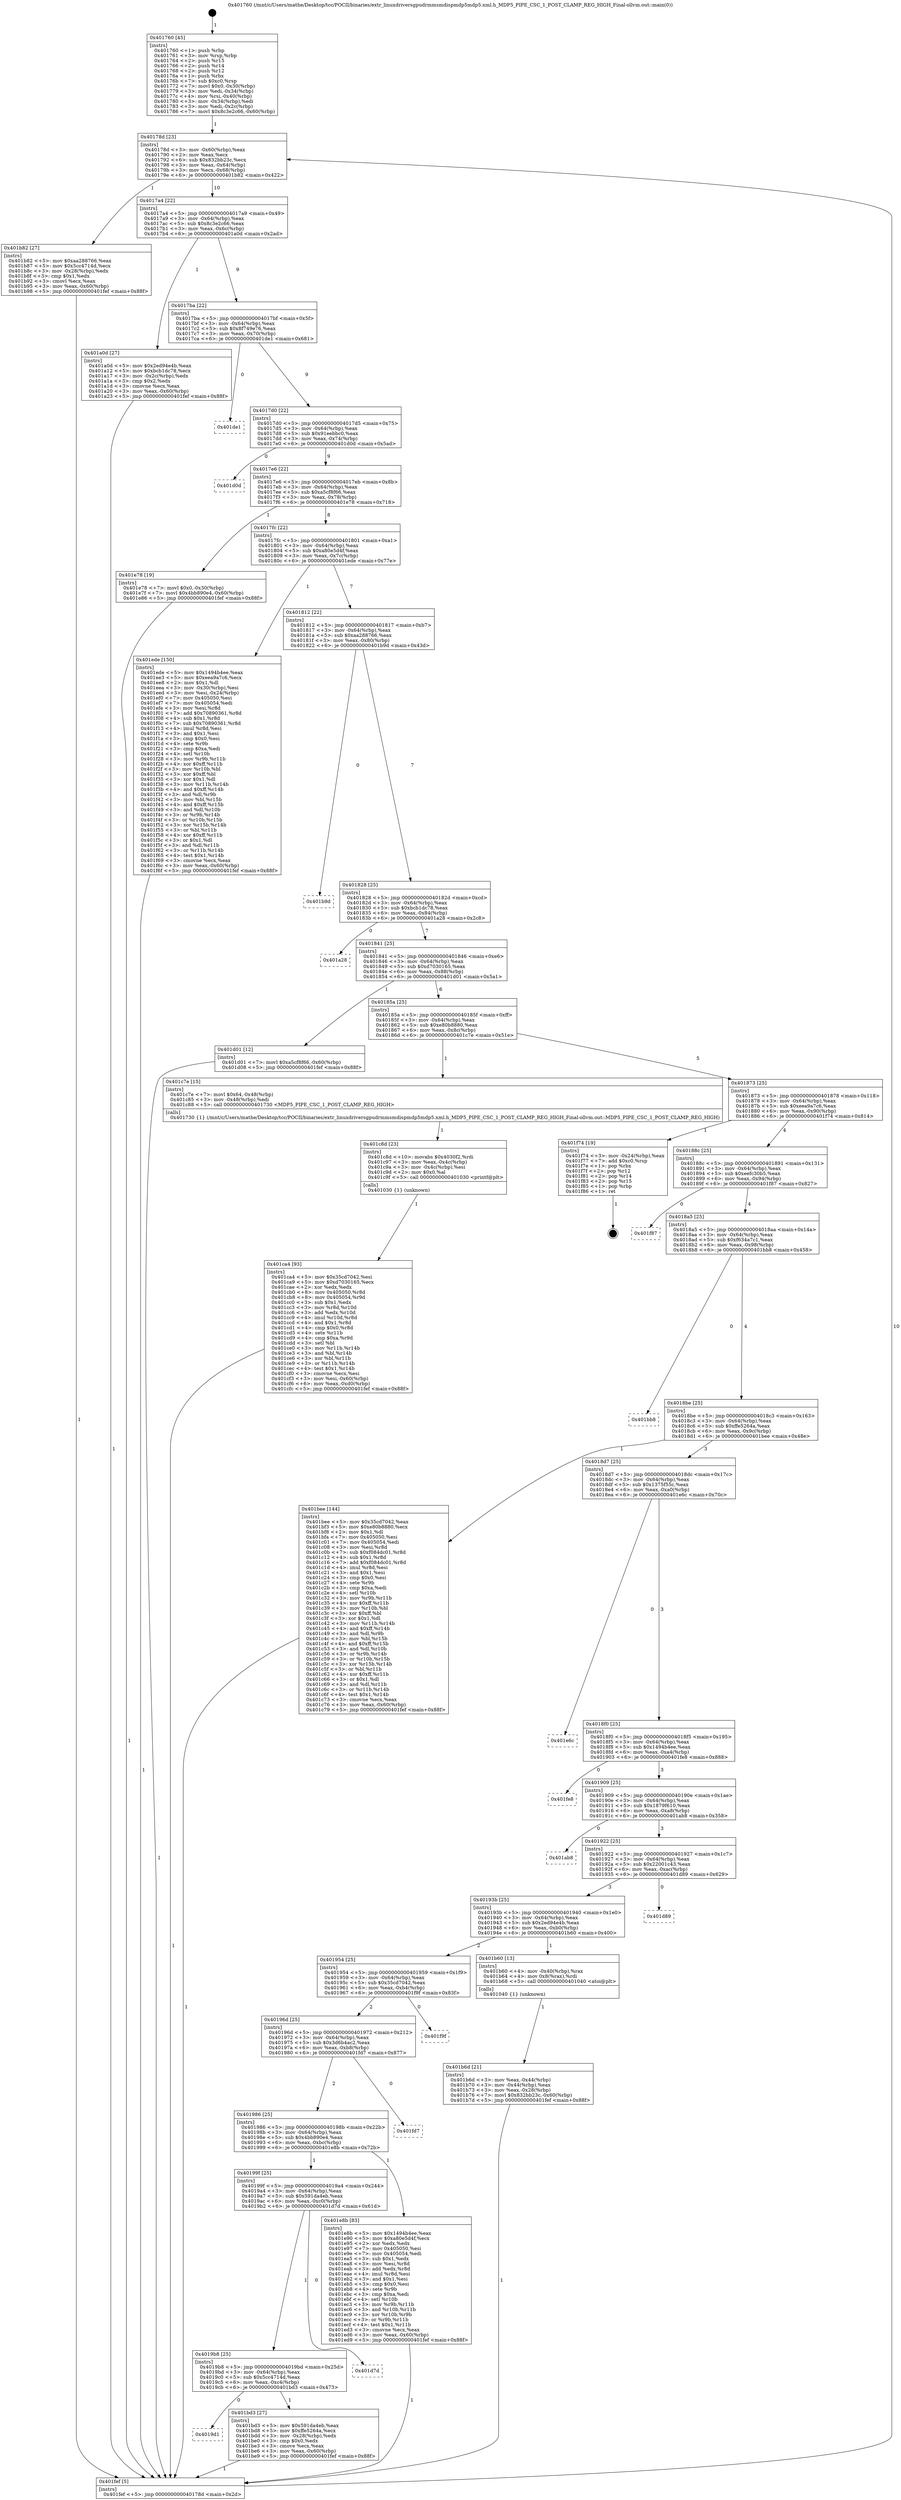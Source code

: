 digraph "0x401760" {
  label = "0x401760 (/mnt/c/Users/mathe/Desktop/tcc/POCII/binaries/extr_linuxdriversgpudrmmsmdispmdp5mdp5.xml.h_MDP5_PIPE_CSC_1_POST_CLAMP_REG_HIGH_Final-ollvm.out::main(0))"
  labelloc = "t"
  node[shape=record]

  Entry [label="",width=0.3,height=0.3,shape=circle,fillcolor=black,style=filled]
  "0x40178d" [label="{
     0x40178d [23]\l
     | [instrs]\l
     &nbsp;&nbsp;0x40178d \<+3\>: mov -0x60(%rbp),%eax\l
     &nbsp;&nbsp;0x401790 \<+2\>: mov %eax,%ecx\l
     &nbsp;&nbsp;0x401792 \<+6\>: sub $0x832bb23c,%ecx\l
     &nbsp;&nbsp;0x401798 \<+3\>: mov %eax,-0x64(%rbp)\l
     &nbsp;&nbsp;0x40179b \<+3\>: mov %ecx,-0x68(%rbp)\l
     &nbsp;&nbsp;0x40179e \<+6\>: je 0000000000401b82 \<main+0x422\>\l
  }"]
  "0x401b82" [label="{
     0x401b82 [27]\l
     | [instrs]\l
     &nbsp;&nbsp;0x401b82 \<+5\>: mov $0xaa288766,%eax\l
     &nbsp;&nbsp;0x401b87 \<+5\>: mov $0x5cc4714d,%ecx\l
     &nbsp;&nbsp;0x401b8c \<+3\>: mov -0x28(%rbp),%edx\l
     &nbsp;&nbsp;0x401b8f \<+3\>: cmp $0x1,%edx\l
     &nbsp;&nbsp;0x401b92 \<+3\>: cmovl %ecx,%eax\l
     &nbsp;&nbsp;0x401b95 \<+3\>: mov %eax,-0x60(%rbp)\l
     &nbsp;&nbsp;0x401b98 \<+5\>: jmp 0000000000401fef \<main+0x88f\>\l
  }"]
  "0x4017a4" [label="{
     0x4017a4 [22]\l
     | [instrs]\l
     &nbsp;&nbsp;0x4017a4 \<+5\>: jmp 00000000004017a9 \<main+0x49\>\l
     &nbsp;&nbsp;0x4017a9 \<+3\>: mov -0x64(%rbp),%eax\l
     &nbsp;&nbsp;0x4017ac \<+5\>: sub $0x8c3e2c66,%eax\l
     &nbsp;&nbsp;0x4017b1 \<+3\>: mov %eax,-0x6c(%rbp)\l
     &nbsp;&nbsp;0x4017b4 \<+6\>: je 0000000000401a0d \<main+0x2ad\>\l
  }"]
  Exit [label="",width=0.3,height=0.3,shape=circle,fillcolor=black,style=filled,peripheries=2]
  "0x401a0d" [label="{
     0x401a0d [27]\l
     | [instrs]\l
     &nbsp;&nbsp;0x401a0d \<+5\>: mov $0x2ed94e4b,%eax\l
     &nbsp;&nbsp;0x401a12 \<+5\>: mov $0xbcb1dc78,%ecx\l
     &nbsp;&nbsp;0x401a17 \<+3\>: mov -0x2c(%rbp),%edx\l
     &nbsp;&nbsp;0x401a1a \<+3\>: cmp $0x2,%edx\l
     &nbsp;&nbsp;0x401a1d \<+3\>: cmovne %ecx,%eax\l
     &nbsp;&nbsp;0x401a20 \<+3\>: mov %eax,-0x60(%rbp)\l
     &nbsp;&nbsp;0x401a23 \<+5\>: jmp 0000000000401fef \<main+0x88f\>\l
  }"]
  "0x4017ba" [label="{
     0x4017ba [22]\l
     | [instrs]\l
     &nbsp;&nbsp;0x4017ba \<+5\>: jmp 00000000004017bf \<main+0x5f\>\l
     &nbsp;&nbsp;0x4017bf \<+3\>: mov -0x64(%rbp),%eax\l
     &nbsp;&nbsp;0x4017c2 \<+5\>: sub $0x8f749e76,%eax\l
     &nbsp;&nbsp;0x4017c7 \<+3\>: mov %eax,-0x70(%rbp)\l
     &nbsp;&nbsp;0x4017ca \<+6\>: je 0000000000401de1 \<main+0x681\>\l
  }"]
  "0x401fef" [label="{
     0x401fef [5]\l
     | [instrs]\l
     &nbsp;&nbsp;0x401fef \<+5\>: jmp 000000000040178d \<main+0x2d\>\l
  }"]
  "0x401760" [label="{
     0x401760 [45]\l
     | [instrs]\l
     &nbsp;&nbsp;0x401760 \<+1\>: push %rbp\l
     &nbsp;&nbsp;0x401761 \<+3\>: mov %rsp,%rbp\l
     &nbsp;&nbsp;0x401764 \<+2\>: push %r15\l
     &nbsp;&nbsp;0x401766 \<+2\>: push %r14\l
     &nbsp;&nbsp;0x401768 \<+2\>: push %r12\l
     &nbsp;&nbsp;0x40176a \<+1\>: push %rbx\l
     &nbsp;&nbsp;0x40176b \<+7\>: sub $0xc0,%rsp\l
     &nbsp;&nbsp;0x401772 \<+7\>: movl $0x0,-0x30(%rbp)\l
     &nbsp;&nbsp;0x401779 \<+3\>: mov %edi,-0x34(%rbp)\l
     &nbsp;&nbsp;0x40177c \<+4\>: mov %rsi,-0x40(%rbp)\l
     &nbsp;&nbsp;0x401780 \<+3\>: mov -0x34(%rbp),%edi\l
     &nbsp;&nbsp;0x401783 \<+3\>: mov %edi,-0x2c(%rbp)\l
     &nbsp;&nbsp;0x401786 \<+7\>: movl $0x8c3e2c66,-0x60(%rbp)\l
  }"]
  "0x401ca4" [label="{
     0x401ca4 [93]\l
     | [instrs]\l
     &nbsp;&nbsp;0x401ca4 \<+5\>: mov $0x35cd7042,%esi\l
     &nbsp;&nbsp;0x401ca9 \<+5\>: mov $0xd7030165,%ecx\l
     &nbsp;&nbsp;0x401cae \<+2\>: xor %edx,%edx\l
     &nbsp;&nbsp;0x401cb0 \<+8\>: mov 0x405050,%r8d\l
     &nbsp;&nbsp;0x401cb8 \<+8\>: mov 0x405054,%r9d\l
     &nbsp;&nbsp;0x401cc0 \<+3\>: sub $0x1,%edx\l
     &nbsp;&nbsp;0x401cc3 \<+3\>: mov %r8d,%r10d\l
     &nbsp;&nbsp;0x401cc6 \<+3\>: add %edx,%r10d\l
     &nbsp;&nbsp;0x401cc9 \<+4\>: imul %r10d,%r8d\l
     &nbsp;&nbsp;0x401ccd \<+4\>: and $0x1,%r8d\l
     &nbsp;&nbsp;0x401cd1 \<+4\>: cmp $0x0,%r8d\l
     &nbsp;&nbsp;0x401cd5 \<+4\>: sete %r11b\l
     &nbsp;&nbsp;0x401cd9 \<+4\>: cmp $0xa,%r9d\l
     &nbsp;&nbsp;0x401cdd \<+3\>: setl %bl\l
     &nbsp;&nbsp;0x401ce0 \<+3\>: mov %r11b,%r14b\l
     &nbsp;&nbsp;0x401ce3 \<+3\>: and %bl,%r14b\l
     &nbsp;&nbsp;0x401ce6 \<+3\>: xor %bl,%r11b\l
     &nbsp;&nbsp;0x401ce9 \<+3\>: or %r11b,%r14b\l
     &nbsp;&nbsp;0x401cec \<+4\>: test $0x1,%r14b\l
     &nbsp;&nbsp;0x401cf0 \<+3\>: cmovne %ecx,%esi\l
     &nbsp;&nbsp;0x401cf3 \<+3\>: mov %esi,-0x60(%rbp)\l
     &nbsp;&nbsp;0x401cf6 \<+6\>: mov %eax,-0xd0(%rbp)\l
     &nbsp;&nbsp;0x401cfc \<+5\>: jmp 0000000000401fef \<main+0x88f\>\l
  }"]
  "0x401de1" [label="{
     0x401de1\l
  }", style=dashed]
  "0x4017d0" [label="{
     0x4017d0 [22]\l
     | [instrs]\l
     &nbsp;&nbsp;0x4017d0 \<+5\>: jmp 00000000004017d5 \<main+0x75\>\l
     &nbsp;&nbsp;0x4017d5 \<+3\>: mov -0x64(%rbp),%eax\l
     &nbsp;&nbsp;0x4017d8 \<+5\>: sub $0x91eebbc0,%eax\l
     &nbsp;&nbsp;0x4017dd \<+3\>: mov %eax,-0x74(%rbp)\l
     &nbsp;&nbsp;0x4017e0 \<+6\>: je 0000000000401d0d \<main+0x5ad\>\l
  }"]
  "0x401c8d" [label="{
     0x401c8d [23]\l
     | [instrs]\l
     &nbsp;&nbsp;0x401c8d \<+10\>: movabs $0x4030f2,%rdi\l
     &nbsp;&nbsp;0x401c97 \<+3\>: mov %eax,-0x4c(%rbp)\l
     &nbsp;&nbsp;0x401c9a \<+3\>: mov -0x4c(%rbp),%esi\l
     &nbsp;&nbsp;0x401c9d \<+2\>: mov $0x0,%al\l
     &nbsp;&nbsp;0x401c9f \<+5\>: call 0000000000401030 \<printf@plt\>\l
     | [calls]\l
     &nbsp;&nbsp;0x401030 \{1\} (unknown)\l
  }"]
  "0x401d0d" [label="{
     0x401d0d\l
  }", style=dashed]
  "0x4017e6" [label="{
     0x4017e6 [22]\l
     | [instrs]\l
     &nbsp;&nbsp;0x4017e6 \<+5\>: jmp 00000000004017eb \<main+0x8b\>\l
     &nbsp;&nbsp;0x4017eb \<+3\>: mov -0x64(%rbp),%eax\l
     &nbsp;&nbsp;0x4017ee \<+5\>: sub $0xa5cf8f66,%eax\l
     &nbsp;&nbsp;0x4017f3 \<+3\>: mov %eax,-0x78(%rbp)\l
     &nbsp;&nbsp;0x4017f6 \<+6\>: je 0000000000401e78 \<main+0x718\>\l
  }"]
  "0x4019d1" [label="{
     0x4019d1\l
  }", style=dashed]
  "0x401e78" [label="{
     0x401e78 [19]\l
     | [instrs]\l
     &nbsp;&nbsp;0x401e78 \<+7\>: movl $0x0,-0x30(%rbp)\l
     &nbsp;&nbsp;0x401e7f \<+7\>: movl $0x4bb890e4,-0x60(%rbp)\l
     &nbsp;&nbsp;0x401e86 \<+5\>: jmp 0000000000401fef \<main+0x88f\>\l
  }"]
  "0x4017fc" [label="{
     0x4017fc [22]\l
     | [instrs]\l
     &nbsp;&nbsp;0x4017fc \<+5\>: jmp 0000000000401801 \<main+0xa1\>\l
     &nbsp;&nbsp;0x401801 \<+3\>: mov -0x64(%rbp),%eax\l
     &nbsp;&nbsp;0x401804 \<+5\>: sub $0xa80e5d4f,%eax\l
     &nbsp;&nbsp;0x401809 \<+3\>: mov %eax,-0x7c(%rbp)\l
     &nbsp;&nbsp;0x40180c \<+6\>: je 0000000000401ede \<main+0x77e\>\l
  }"]
  "0x401bd3" [label="{
     0x401bd3 [27]\l
     | [instrs]\l
     &nbsp;&nbsp;0x401bd3 \<+5\>: mov $0x591da4eb,%eax\l
     &nbsp;&nbsp;0x401bd8 \<+5\>: mov $0xffe5264a,%ecx\l
     &nbsp;&nbsp;0x401bdd \<+3\>: mov -0x28(%rbp),%edx\l
     &nbsp;&nbsp;0x401be0 \<+3\>: cmp $0x0,%edx\l
     &nbsp;&nbsp;0x401be3 \<+3\>: cmove %ecx,%eax\l
     &nbsp;&nbsp;0x401be6 \<+3\>: mov %eax,-0x60(%rbp)\l
     &nbsp;&nbsp;0x401be9 \<+5\>: jmp 0000000000401fef \<main+0x88f\>\l
  }"]
  "0x401ede" [label="{
     0x401ede [150]\l
     | [instrs]\l
     &nbsp;&nbsp;0x401ede \<+5\>: mov $0x1494b4ee,%eax\l
     &nbsp;&nbsp;0x401ee3 \<+5\>: mov $0xeea9a7c6,%ecx\l
     &nbsp;&nbsp;0x401ee8 \<+2\>: mov $0x1,%dl\l
     &nbsp;&nbsp;0x401eea \<+3\>: mov -0x30(%rbp),%esi\l
     &nbsp;&nbsp;0x401eed \<+3\>: mov %esi,-0x24(%rbp)\l
     &nbsp;&nbsp;0x401ef0 \<+7\>: mov 0x405050,%esi\l
     &nbsp;&nbsp;0x401ef7 \<+7\>: mov 0x405054,%edi\l
     &nbsp;&nbsp;0x401efe \<+3\>: mov %esi,%r8d\l
     &nbsp;&nbsp;0x401f01 \<+7\>: add $0x70890361,%r8d\l
     &nbsp;&nbsp;0x401f08 \<+4\>: sub $0x1,%r8d\l
     &nbsp;&nbsp;0x401f0c \<+7\>: sub $0x70890361,%r8d\l
     &nbsp;&nbsp;0x401f13 \<+4\>: imul %r8d,%esi\l
     &nbsp;&nbsp;0x401f17 \<+3\>: and $0x1,%esi\l
     &nbsp;&nbsp;0x401f1a \<+3\>: cmp $0x0,%esi\l
     &nbsp;&nbsp;0x401f1d \<+4\>: sete %r9b\l
     &nbsp;&nbsp;0x401f21 \<+3\>: cmp $0xa,%edi\l
     &nbsp;&nbsp;0x401f24 \<+4\>: setl %r10b\l
     &nbsp;&nbsp;0x401f28 \<+3\>: mov %r9b,%r11b\l
     &nbsp;&nbsp;0x401f2b \<+4\>: xor $0xff,%r11b\l
     &nbsp;&nbsp;0x401f2f \<+3\>: mov %r10b,%bl\l
     &nbsp;&nbsp;0x401f32 \<+3\>: xor $0xff,%bl\l
     &nbsp;&nbsp;0x401f35 \<+3\>: xor $0x1,%dl\l
     &nbsp;&nbsp;0x401f38 \<+3\>: mov %r11b,%r14b\l
     &nbsp;&nbsp;0x401f3b \<+4\>: and $0xff,%r14b\l
     &nbsp;&nbsp;0x401f3f \<+3\>: and %dl,%r9b\l
     &nbsp;&nbsp;0x401f42 \<+3\>: mov %bl,%r15b\l
     &nbsp;&nbsp;0x401f45 \<+4\>: and $0xff,%r15b\l
     &nbsp;&nbsp;0x401f49 \<+3\>: and %dl,%r10b\l
     &nbsp;&nbsp;0x401f4c \<+3\>: or %r9b,%r14b\l
     &nbsp;&nbsp;0x401f4f \<+3\>: or %r10b,%r15b\l
     &nbsp;&nbsp;0x401f52 \<+3\>: xor %r15b,%r14b\l
     &nbsp;&nbsp;0x401f55 \<+3\>: or %bl,%r11b\l
     &nbsp;&nbsp;0x401f58 \<+4\>: xor $0xff,%r11b\l
     &nbsp;&nbsp;0x401f5c \<+3\>: or $0x1,%dl\l
     &nbsp;&nbsp;0x401f5f \<+3\>: and %dl,%r11b\l
     &nbsp;&nbsp;0x401f62 \<+3\>: or %r11b,%r14b\l
     &nbsp;&nbsp;0x401f65 \<+4\>: test $0x1,%r14b\l
     &nbsp;&nbsp;0x401f69 \<+3\>: cmovne %ecx,%eax\l
     &nbsp;&nbsp;0x401f6c \<+3\>: mov %eax,-0x60(%rbp)\l
     &nbsp;&nbsp;0x401f6f \<+5\>: jmp 0000000000401fef \<main+0x88f\>\l
  }"]
  "0x401812" [label="{
     0x401812 [22]\l
     | [instrs]\l
     &nbsp;&nbsp;0x401812 \<+5\>: jmp 0000000000401817 \<main+0xb7\>\l
     &nbsp;&nbsp;0x401817 \<+3\>: mov -0x64(%rbp),%eax\l
     &nbsp;&nbsp;0x40181a \<+5\>: sub $0xaa288766,%eax\l
     &nbsp;&nbsp;0x40181f \<+3\>: mov %eax,-0x80(%rbp)\l
     &nbsp;&nbsp;0x401822 \<+6\>: je 0000000000401b9d \<main+0x43d\>\l
  }"]
  "0x4019b8" [label="{
     0x4019b8 [25]\l
     | [instrs]\l
     &nbsp;&nbsp;0x4019b8 \<+5\>: jmp 00000000004019bd \<main+0x25d\>\l
     &nbsp;&nbsp;0x4019bd \<+3\>: mov -0x64(%rbp),%eax\l
     &nbsp;&nbsp;0x4019c0 \<+5\>: sub $0x5cc4714d,%eax\l
     &nbsp;&nbsp;0x4019c5 \<+6\>: mov %eax,-0xc4(%rbp)\l
     &nbsp;&nbsp;0x4019cb \<+6\>: je 0000000000401bd3 \<main+0x473\>\l
  }"]
  "0x401b9d" [label="{
     0x401b9d\l
  }", style=dashed]
  "0x401828" [label="{
     0x401828 [25]\l
     | [instrs]\l
     &nbsp;&nbsp;0x401828 \<+5\>: jmp 000000000040182d \<main+0xcd\>\l
     &nbsp;&nbsp;0x40182d \<+3\>: mov -0x64(%rbp),%eax\l
     &nbsp;&nbsp;0x401830 \<+5\>: sub $0xbcb1dc78,%eax\l
     &nbsp;&nbsp;0x401835 \<+6\>: mov %eax,-0x84(%rbp)\l
     &nbsp;&nbsp;0x40183b \<+6\>: je 0000000000401a28 \<main+0x2c8\>\l
  }"]
  "0x401d7d" [label="{
     0x401d7d\l
  }", style=dashed]
  "0x401a28" [label="{
     0x401a28\l
  }", style=dashed]
  "0x401841" [label="{
     0x401841 [25]\l
     | [instrs]\l
     &nbsp;&nbsp;0x401841 \<+5\>: jmp 0000000000401846 \<main+0xe6\>\l
     &nbsp;&nbsp;0x401846 \<+3\>: mov -0x64(%rbp),%eax\l
     &nbsp;&nbsp;0x401849 \<+5\>: sub $0xd7030165,%eax\l
     &nbsp;&nbsp;0x40184e \<+6\>: mov %eax,-0x88(%rbp)\l
     &nbsp;&nbsp;0x401854 \<+6\>: je 0000000000401d01 \<main+0x5a1\>\l
  }"]
  "0x40199f" [label="{
     0x40199f [25]\l
     | [instrs]\l
     &nbsp;&nbsp;0x40199f \<+5\>: jmp 00000000004019a4 \<main+0x244\>\l
     &nbsp;&nbsp;0x4019a4 \<+3\>: mov -0x64(%rbp),%eax\l
     &nbsp;&nbsp;0x4019a7 \<+5\>: sub $0x591da4eb,%eax\l
     &nbsp;&nbsp;0x4019ac \<+6\>: mov %eax,-0xc0(%rbp)\l
     &nbsp;&nbsp;0x4019b2 \<+6\>: je 0000000000401d7d \<main+0x61d\>\l
  }"]
  "0x401d01" [label="{
     0x401d01 [12]\l
     | [instrs]\l
     &nbsp;&nbsp;0x401d01 \<+7\>: movl $0xa5cf8f66,-0x60(%rbp)\l
     &nbsp;&nbsp;0x401d08 \<+5\>: jmp 0000000000401fef \<main+0x88f\>\l
  }"]
  "0x40185a" [label="{
     0x40185a [25]\l
     | [instrs]\l
     &nbsp;&nbsp;0x40185a \<+5\>: jmp 000000000040185f \<main+0xff\>\l
     &nbsp;&nbsp;0x40185f \<+3\>: mov -0x64(%rbp),%eax\l
     &nbsp;&nbsp;0x401862 \<+5\>: sub $0xe80b8880,%eax\l
     &nbsp;&nbsp;0x401867 \<+6\>: mov %eax,-0x8c(%rbp)\l
     &nbsp;&nbsp;0x40186d \<+6\>: je 0000000000401c7e \<main+0x51e\>\l
  }"]
  "0x401e8b" [label="{
     0x401e8b [83]\l
     | [instrs]\l
     &nbsp;&nbsp;0x401e8b \<+5\>: mov $0x1494b4ee,%eax\l
     &nbsp;&nbsp;0x401e90 \<+5\>: mov $0xa80e5d4f,%ecx\l
     &nbsp;&nbsp;0x401e95 \<+2\>: xor %edx,%edx\l
     &nbsp;&nbsp;0x401e97 \<+7\>: mov 0x405050,%esi\l
     &nbsp;&nbsp;0x401e9e \<+7\>: mov 0x405054,%edi\l
     &nbsp;&nbsp;0x401ea5 \<+3\>: sub $0x1,%edx\l
     &nbsp;&nbsp;0x401ea8 \<+3\>: mov %esi,%r8d\l
     &nbsp;&nbsp;0x401eab \<+3\>: add %edx,%r8d\l
     &nbsp;&nbsp;0x401eae \<+4\>: imul %r8d,%esi\l
     &nbsp;&nbsp;0x401eb2 \<+3\>: and $0x1,%esi\l
     &nbsp;&nbsp;0x401eb5 \<+3\>: cmp $0x0,%esi\l
     &nbsp;&nbsp;0x401eb8 \<+4\>: sete %r9b\l
     &nbsp;&nbsp;0x401ebc \<+3\>: cmp $0xa,%edi\l
     &nbsp;&nbsp;0x401ebf \<+4\>: setl %r10b\l
     &nbsp;&nbsp;0x401ec3 \<+3\>: mov %r9b,%r11b\l
     &nbsp;&nbsp;0x401ec6 \<+3\>: and %r10b,%r11b\l
     &nbsp;&nbsp;0x401ec9 \<+3\>: xor %r10b,%r9b\l
     &nbsp;&nbsp;0x401ecc \<+3\>: or %r9b,%r11b\l
     &nbsp;&nbsp;0x401ecf \<+4\>: test $0x1,%r11b\l
     &nbsp;&nbsp;0x401ed3 \<+3\>: cmovne %ecx,%eax\l
     &nbsp;&nbsp;0x401ed6 \<+3\>: mov %eax,-0x60(%rbp)\l
     &nbsp;&nbsp;0x401ed9 \<+5\>: jmp 0000000000401fef \<main+0x88f\>\l
  }"]
  "0x401c7e" [label="{
     0x401c7e [15]\l
     | [instrs]\l
     &nbsp;&nbsp;0x401c7e \<+7\>: movl $0x64,-0x48(%rbp)\l
     &nbsp;&nbsp;0x401c85 \<+3\>: mov -0x48(%rbp),%edi\l
     &nbsp;&nbsp;0x401c88 \<+5\>: call 0000000000401730 \<MDP5_PIPE_CSC_1_POST_CLAMP_REG_HIGH\>\l
     | [calls]\l
     &nbsp;&nbsp;0x401730 \{1\} (/mnt/c/Users/mathe/Desktop/tcc/POCII/binaries/extr_linuxdriversgpudrmmsmdispmdp5mdp5.xml.h_MDP5_PIPE_CSC_1_POST_CLAMP_REG_HIGH_Final-ollvm.out::MDP5_PIPE_CSC_1_POST_CLAMP_REG_HIGH)\l
  }"]
  "0x401873" [label="{
     0x401873 [25]\l
     | [instrs]\l
     &nbsp;&nbsp;0x401873 \<+5\>: jmp 0000000000401878 \<main+0x118\>\l
     &nbsp;&nbsp;0x401878 \<+3\>: mov -0x64(%rbp),%eax\l
     &nbsp;&nbsp;0x40187b \<+5\>: sub $0xeea9a7c6,%eax\l
     &nbsp;&nbsp;0x401880 \<+6\>: mov %eax,-0x90(%rbp)\l
     &nbsp;&nbsp;0x401886 \<+6\>: je 0000000000401f74 \<main+0x814\>\l
  }"]
  "0x401986" [label="{
     0x401986 [25]\l
     | [instrs]\l
     &nbsp;&nbsp;0x401986 \<+5\>: jmp 000000000040198b \<main+0x22b\>\l
     &nbsp;&nbsp;0x40198b \<+3\>: mov -0x64(%rbp),%eax\l
     &nbsp;&nbsp;0x40198e \<+5\>: sub $0x4bb890e4,%eax\l
     &nbsp;&nbsp;0x401993 \<+6\>: mov %eax,-0xbc(%rbp)\l
     &nbsp;&nbsp;0x401999 \<+6\>: je 0000000000401e8b \<main+0x72b\>\l
  }"]
  "0x401f74" [label="{
     0x401f74 [19]\l
     | [instrs]\l
     &nbsp;&nbsp;0x401f74 \<+3\>: mov -0x24(%rbp),%eax\l
     &nbsp;&nbsp;0x401f77 \<+7\>: add $0xc0,%rsp\l
     &nbsp;&nbsp;0x401f7e \<+1\>: pop %rbx\l
     &nbsp;&nbsp;0x401f7f \<+2\>: pop %r12\l
     &nbsp;&nbsp;0x401f81 \<+2\>: pop %r14\l
     &nbsp;&nbsp;0x401f83 \<+2\>: pop %r15\l
     &nbsp;&nbsp;0x401f85 \<+1\>: pop %rbp\l
     &nbsp;&nbsp;0x401f86 \<+1\>: ret\l
  }"]
  "0x40188c" [label="{
     0x40188c [25]\l
     | [instrs]\l
     &nbsp;&nbsp;0x40188c \<+5\>: jmp 0000000000401891 \<main+0x131\>\l
     &nbsp;&nbsp;0x401891 \<+3\>: mov -0x64(%rbp),%eax\l
     &nbsp;&nbsp;0x401894 \<+5\>: sub $0xeefc30b5,%eax\l
     &nbsp;&nbsp;0x401899 \<+6\>: mov %eax,-0x94(%rbp)\l
     &nbsp;&nbsp;0x40189f \<+6\>: je 0000000000401f87 \<main+0x827\>\l
  }"]
  "0x401fd7" [label="{
     0x401fd7\l
  }", style=dashed]
  "0x401f87" [label="{
     0x401f87\l
  }", style=dashed]
  "0x4018a5" [label="{
     0x4018a5 [25]\l
     | [instrs]\l
     &nbsp;&nbsp;0x4018a5 \<+5\>: jmp 00000000004018aa \<main+0x14a\>\l
     &nbsp;&nbsp;0x4018aa \<+3\>: mov -0x64(%rbp),%eax\l
     &nbsp;&nbsp;0x4018ad \<+5\>: sub $0xf634a7c1,%eax\l
     &nbsp;&nbsp;0x4018b2 \<+6\>: mov %eax,-0x98(%rbp)\l
     &nbsp;&nbsp;0x4018b8 \<+6\>: je 0000000000401bb8 \<main+0x458\>\l
  }"]
  "0x40196d" [label="{
     0x40196d [25]\l
     | [instrs]\l
     &nbsp;&nbsp;0x40196d \<+5\>: jmp 0000000000401972 \<main+0x212\>\l
     &nbsp;&nbsp;0x401972 \<+3\>: mov -0x64(%rbp),%eax\l
     &nbsp;&nbsp;0x401975 \<+5\>: sub $0x3d6b4ac2,%eax\l
     &nbsp;&nbsp;0x40197a \<+6\>: mov %eax,-0xb8(%rbp)\l
     &nbsp;&nbsp;0x401980 \<+6\>: je 0000000000401fd7 \<main+0x877\>\l
  }"]
  "0x401bb8" [label="{
     0x401bb8\l
  }", style=dashed]
  "0x4018be" [label="{
     0x4018be [25]\l
     | [instrs]\l
     &nbsp;&nbsp;0x4018be \<+5\>: jmp 00000000004018c3 \<main+0x163\>\l
     &nbsp;&nbsp;0x4018c3 \<+3\>: mov -0x64(%rbp),%eax\l
     &nbsp;&nbsp;0x4018c6 \<+5\>: sub $0xffe5264a,%eax\l
     &nbsp;&nbsp;0x4018cb \<+6\>: mov %eax,-0x9c(%rbp)\l
     &nbsp;&nbsp;0x4018d1 \<+6\>: je 0000000000401bee \<main+0x48e\>\l
  }"]
  "0x401f9f" [label="{
     0x401f9f\l
  }", style=dashed]
  "0x401bee" [label="{
     0x401bee [144]\l
     | [instrs]\l
     &nbsp;&nbsp;0x401bee \<+5\>: mov $0x35cd7042,%eax\l
     &nbsp;&nbsp;0x401bf3 \<+5\>: mov $0xe80b8880,%ecx\l
     &nbsp;&nbsp;0x401bf8 \<+2\>: mov $0x1,%dl\l
     &nbsp;&nbsp;0x401bfa \<+7\>: mov 0x405050,%esi\l
     &nbsp;&nbsp;0x401c01 \<+7\>: mov 0x405054,%edi\l
     &nbsp;&nbsp;0x401c08 \<+3\>: mov %esi,%r8d\l
     &nbsp;&nbsp;0x401c0b \<+7\>: sub $0xf084dc01,%r8d\l
     &nbsp;&nbsp;0x401c12 \<+4\>: sub $0x1,%r8d\l
     &nbsp;&nbsp;0x401c16 \<+7\>: add $0xf084dc01,%r8d\l
     &nbsp;&nbsp;0x401c1d \<+4\>: imul %r8d,%esi\l
     &nbsp;&nbsp;0x401c21 \<+3\>: and $0x1,%esi\l
     &nbsp;&nbsp;0x401c24 \<+3\>: cmp $0x0,%esi\l
     &nbsp;&nbsp;0x401c27 \<+4\>: sete %r9b\l
     &nbsp;&nbsp;0x401c2b \<+3\>: cmp $0xa,%edi\l
     &nbsp;&nbsp;0x401c2e \<+4\>: setl %r10b\l
     &nbsp;&nbsp;0x401c32 \<+3\>: mov %r9b,%r11b\l
     &nbsp;&nbsp;0x401c35 \<+4\>: xor $0xff,%r11b\l
     &nbsp;&nbsp;0x401c39 \<+3\>: mov %r10b,%bl\l
     &nbsp;&nbsp;0x401c3c \<+3\>: xor $0xff,%bl\l
     &nbsp;&nbsp;0x401c3f \<+3\>: xor $0x1,%dl\l
     &nbsp;&nbsp;0x401c42 \<+3\>: mov %r11b,%r14b\l
     &nbsp;&nbsp;0x401c45 \<+4\>: and $0xff,%r14b\l
     &nbsp;&nbsp;0x401c49 \<+3\>: and %dl,%r9b\l
     &nbsp;&nbsp;0x401c4c \<+3\>: mov %bl,%r15b\l
     &nbsp;&nbsp;0x401c4f \<+4\>: and $0xff,%r15b\l
     &nbsp;&nbsp;0x401c53 \<+3\>: and %dl,%r10b\l
     &nbsp;&nbsp;0x401c56 \<+3\>: or %r9b,%r14b\l
     &nbsp;&nbsp;0x401c59 \<+3\>: or %r10b,%r15b\l
     &nbsp;&nbsp;0x401c5c \<+3\>: xor %r15b,%r14b\l
     &nbsp;&nbsp;0x401c5f \<+3\>: or %bl,%r11b\l
     &nbsp;&nbsp;0x401c62 \<+4\>: xor $0xff,%r11b\l
     &nbsp;&nbsp;0x401c66 \<+3\>: or $0x1,%dl\l
     &nbsp;&nbsp;0x401c69 \<+3\>: and %dl,%r11b\l
     &nbsp;&nbsp;0x401c6c \<+3\>: or %r11b,%r14b\l
     &nbsp;&nbsp;0x401c6f \<+4\>: test $0x1,%r14b\l
     &nbsp;&nbsp;0x401c73 \<+3\>: cmovne %ecx,%eax\l
     &nbsp;&nbsp;0x401c76 \<+3\>: mov %eax,-0x60(%rbp)\l
     &nbsp;&nbsp;0x401c79 \<+5\>: jmp 0000000000401fef \<main+0x88f\>\l
  }"]
  "0x4018d7" [label="{
     0x4018d7 [25]\l
     | [instrs]\l
     &nbsp;&nbsp;0x4018d7 \<+5\>: jmp 00000000004018dc \<main+0x17c\>\l
     &nbsp;&nbsp;0x4018dc \<+3\>: mov -0x64(%rbp),%eax\l
     &nbsp;&nbsp;0x4018df \<+5\>: sub $0x1375f55c,%eax\l
     &nbsp;&nbsp;0x4018e4 \<+6\>: mov %eax,-0xa0(%rbp)\l
     &nbsp;&nbsp;0x4018ea \<+6\>: je 0000000000401e6c \<main+0x70c\>\l
  }"]
  "0x401b6d" [label="{
     0x401b6d [21]\l
     | [instrs]\l
     &nbsp;&nbsp;0x401b6d \<+3\>: mov %eax,-0x44(%rbp)\l
     &nbsp;&nbsp;0x401b70 \<+3\>: mov -0x44(%rbp),%eax\l
     &nbsp;&nbsp;0x401b73 \<+3\>: mov %eax,-0x28(%rbp)\l
     &nbsp;&nbsp;0x401b76 \<+7\>: movl $0x832bb23c,-0x60(%rbp)\l
     &nbsp;&nbsp;0x401b7d \<+5\>: jmp 0000000000401fef \<main+0x88f\>\l
  }"]
  "0x401e6c" [label="{
     0x401e6c\l
  }", style=dashed]
  "0x4018f0" [label="{
     0x4018f0 [25]\l
     | [instrs]\l
     &nbsp;&nbsp;0x4018f0 \<+5\>: jmp 00000000004018f5 \<main+0x195\>\l
     &nbsp;&nbsp;0x4018f5 \<+3\>: mov -0x64(%rbp),%eax\l
     &nbsp;&nbsp;0x4018f8 \<+5\>: sub $0x1494b4ee,%eax\l
     &nbsp;&nbsp;0x4018fd \<+6\>: mov %eax,-0xa4(%rbp)\l
     &nbsp;&nbsp;0x401903 \<+6\>: je 0000000000401fe8 \<main+0x888\>\l
  }"]
  "0x401954" [label="{
     0x401954 [25]\l
     | [instrs]\l
     &nbsp;&nbsp;0x401954 \<+5\>: jmp 0000000000401959 \<main+0x1f9\>\l
     &nbsp;&nbsp;0x401959 \<+3\>: mov -0x64(%rbp),%eax\l
     &nbsp;&nbsp;0x40195c \<+5\>: sub $0x35cd7042,%eax\l
     &nbsp;&nbsp;0x401961 \<+6\>: mov %eax,-0xb4(%rbp)\l
     &nbsp;&nbsp;0x401967 \<+6\>: je 0000000000401f9f \<main+0x83f\>\l
  }"]
  "0x401fe8" [label="{
     0x401fe8\l
  }", style=dashed]
  "0x401909" [label="{
     0x401909 [25]\l
     | [instrs]\l
     &nbsp;&nbsp;0x401909 \<+5\>: jmp 000000000040190e \<main+0x1ae\>\l
     &nbsp;&nbsp;0x40190e \<+3\>: mov -0x64(%rbp),%eax\l
     &nbsp;&nbsp;0x401911 \<+5\>: sub $0x1879f610,%eax\l
     &nbsp;&nbsp;0x401916 \<+6\>: mov %eax,-0xa8(%rbp)\l
     &nbsp;&nbsp;0x40191c \<+6\>: je 0000000000401ab8 \<main+0x358\>\l
  }"]
  "0x401b60" [label="{
     0x401b60 [13]\l
     | [instrs]\l
     &nbsp;&nbsp;0x401b60 \<+4\>: mov -0x40(%rbp),%rax\l
     &nbsp;&nbsp;0x401b64 \<+4\>: mov 0x8(%rax),%rdi\l
     &nbsp;&nbsp;0x401b68 \<+5\>: call 0000000000401040 \<atoi@plt\>\l
     | [calls]\l
     &nbsp;&nbsp;0x401040 \{1\} (unknown)\l
  }"]
  "0x401ab8" [label="{
     0x401ab8\l
  }", style=dashed]
  "0x401922" [label="{
     0x401922 [25]\l
     | [instrs]\l
     &nbsp;&nbsp;0x401922 \<+5\>: jmp 0000000000401927 \<main+0x1c7\>\l
     &nbsp;&nbsp;0x401927 \<+3\>: mov -0x64(%rbp),%eax\l
     &nbsp;&nbsp;0x40192a \<+5\>: sub $0x22001c43,%eax\l
     &nbsp;&nbsp;0x40192f \<+6\>: mov %eax,-0xac(%rbp)\l
     &nbsp;&nbsp;0x401935 \<+6\>: je 0000000000401d89 \<main+0x629\>\l
  }"]
  "0x40193b" [label="{
     0x40193b [25]\l
     | [instrs]\l
     &nbsp;&nbsp;0x40193b \<+5\>: jmp 0000000000401940 \<main+0x1e0\>\l
     &nbsp;&nbsp;0x401940 \<+3\>: mov -0x64(%rbp),%eax\l
     &nbsp;&nbsp;0x401943 \<+5\>: sub $0x2ed94e4b,%eax\l
     &nbsp;&nbsp;0x401948 \<+6\>: mov %eax,-0xb0(%rbp)\l
     &nbsp;&nbsp;0x40194e \<+6\>: je 0000000000401b60 \<main+0x400\>\l
  }"]
  "0x401d89" [label="{
     0x401d89\l
  }", style=dashed]
  Entry -> "0x401760" [label=" 1"]
  "0x40178d" -> "0x401b82" [label=" 1"]
  "0x40178d" -> "0x4017a4" [label=" 10"]
  "0x401f74" -> Exit [label=" 1"]
  "0x4017a4" -> "0x401a0d" [label=" 1"]
  "0x4017a4" -> "0x4017ba" [label=" 9"]
  "0x401a0d" -> "0x401fef" [label=" 1"]
  "0x401760" -> "0x40178d" [label=" 1"]
  "0x401fef" -> "0x40178d" [label=" 10"]
  "0x401ede" -> "0x401fef" [label=" 1"]
  "0x4017ba" -> "0x401de1" [label=" 0"]
  "0x4017ba" -> "0x4017d0" [label=" 9"]
  "0x401e8b" -> "0x401fef" [label=" 1"]
  "0x4017d0" -> "0x401d0d" [label=" 0"]
  "0x4017d0" -> "0x4017e6" [label=" 9"]
  "0x401e78" -> "0x401fef" [label=" 1"]
  "0x4017e6" -> "0x401e78" [label=" 1"]
  "0x4017e6" -> "0x4017fc" [label=" 8"]
  "0x401d01" -> "0x401fef" [label=" 1"]
  "0x4017fc" -> "0x401ede" [label=" 1"]
  "0x4017fc" -> "0x401812" [label=" 7"]
  "0x401ca4" -> "0x401fef" [label=" 1"]
  "0x401812" -> "0x401b9d" [label=" 0"]
  "0x401812" -> "0x401828" [label=" 7"]
  "0x401c7e" -> "0x401c8d" [label=" 1"]
  "0x401828" -> "0x401a28" [label=" 0"]
  "0x401828" -> "0x401841" [label=" 7"]
  "0x401bee" -> "0x401fef" [label=" 1"]
  "0x401841" -> "0x401d01" [label=" 1"]
  "0x401841" -> "0x40185a" [label=" 6"]
  "0x4019b8" -> "0x4019d1" [label=" 0"]
  "0x40185a" -> "0x401c7e" [label=" 1"]
  "0x40185a" -> "0x401873" [label=" 5"]
  "0x4019b8" -> "0x401bd3" [label=" 1"]
  "0x401873" -> "0x401f74" [label=" 1"]
  "0x401873" -> "0x40188c" [label=" 4"]
  "0x40199f" -> "0x4019b8" [label=" 1"]
  "0x40188c" -> "0x401f87" [label=" 0"]
  "0x40188c" -> "0x4018a5" [label=" 4"]
  "0x40199f" -> "0x401d7d" [label=" 0"]
  "0x4018a5" -> "0x401bb8" [label=" 0"]
  "0x4018a5" -> "0x4018be" [label=" 4"]
  "0x401986" -> "0x40199f" [label=" 1"]
  "0x4018be" -> "0x401bee" [label=" 1"]
  "0x4018be" -> "0x4018d7" [label=" 3"]
  "0x401986" -> "0x401e8b" [label=" 1"]
  "0x4018d7" -> "0x401e6c" [label=" 0"]
  "0x4018d7" -> "0x4018f0" [label=" 3"]
  "0x40196d" -> "0x401986" [label=" 2"]
  "0x4018f0" -> "0x401fe8" [label=" 0"]
  "0x4018f0" -> "0x401909" [label=" 3"]
  "0x40196d" -> "0x401fd7" [label=" 0"]
  "0x401909" -> "0x401ab8" [label=" 0"]
  "0x401909" -> "0x401922" [label=" 3"]
  "0x401bd3" -> "0x401fef" [label=" 1"]
  "0x401922" -> "0x401d89" [label=" 0"]
  "0x401922" -> "0x40193b" [label=" 3"]
  "0x401954" -> "0x40196d" [label=" 2"]
  "0x40193b" -> "0x401b60" [label=" 1"]
  "0x40193b" -> "0x401954" [label=" 2"]
  "0x401b60" -> "0x401b6d" [label=" 1"]
  "0x401b6d" -> "0x401fef" [label=" 1"]
  "0x401b82" -> "0x401fef" [label=" 1"]
  "0x401c8d" -> "0x401ca4" [label=" 1"]
  "0x401954" -> "0x401f9f" [label=" 0"]
}

